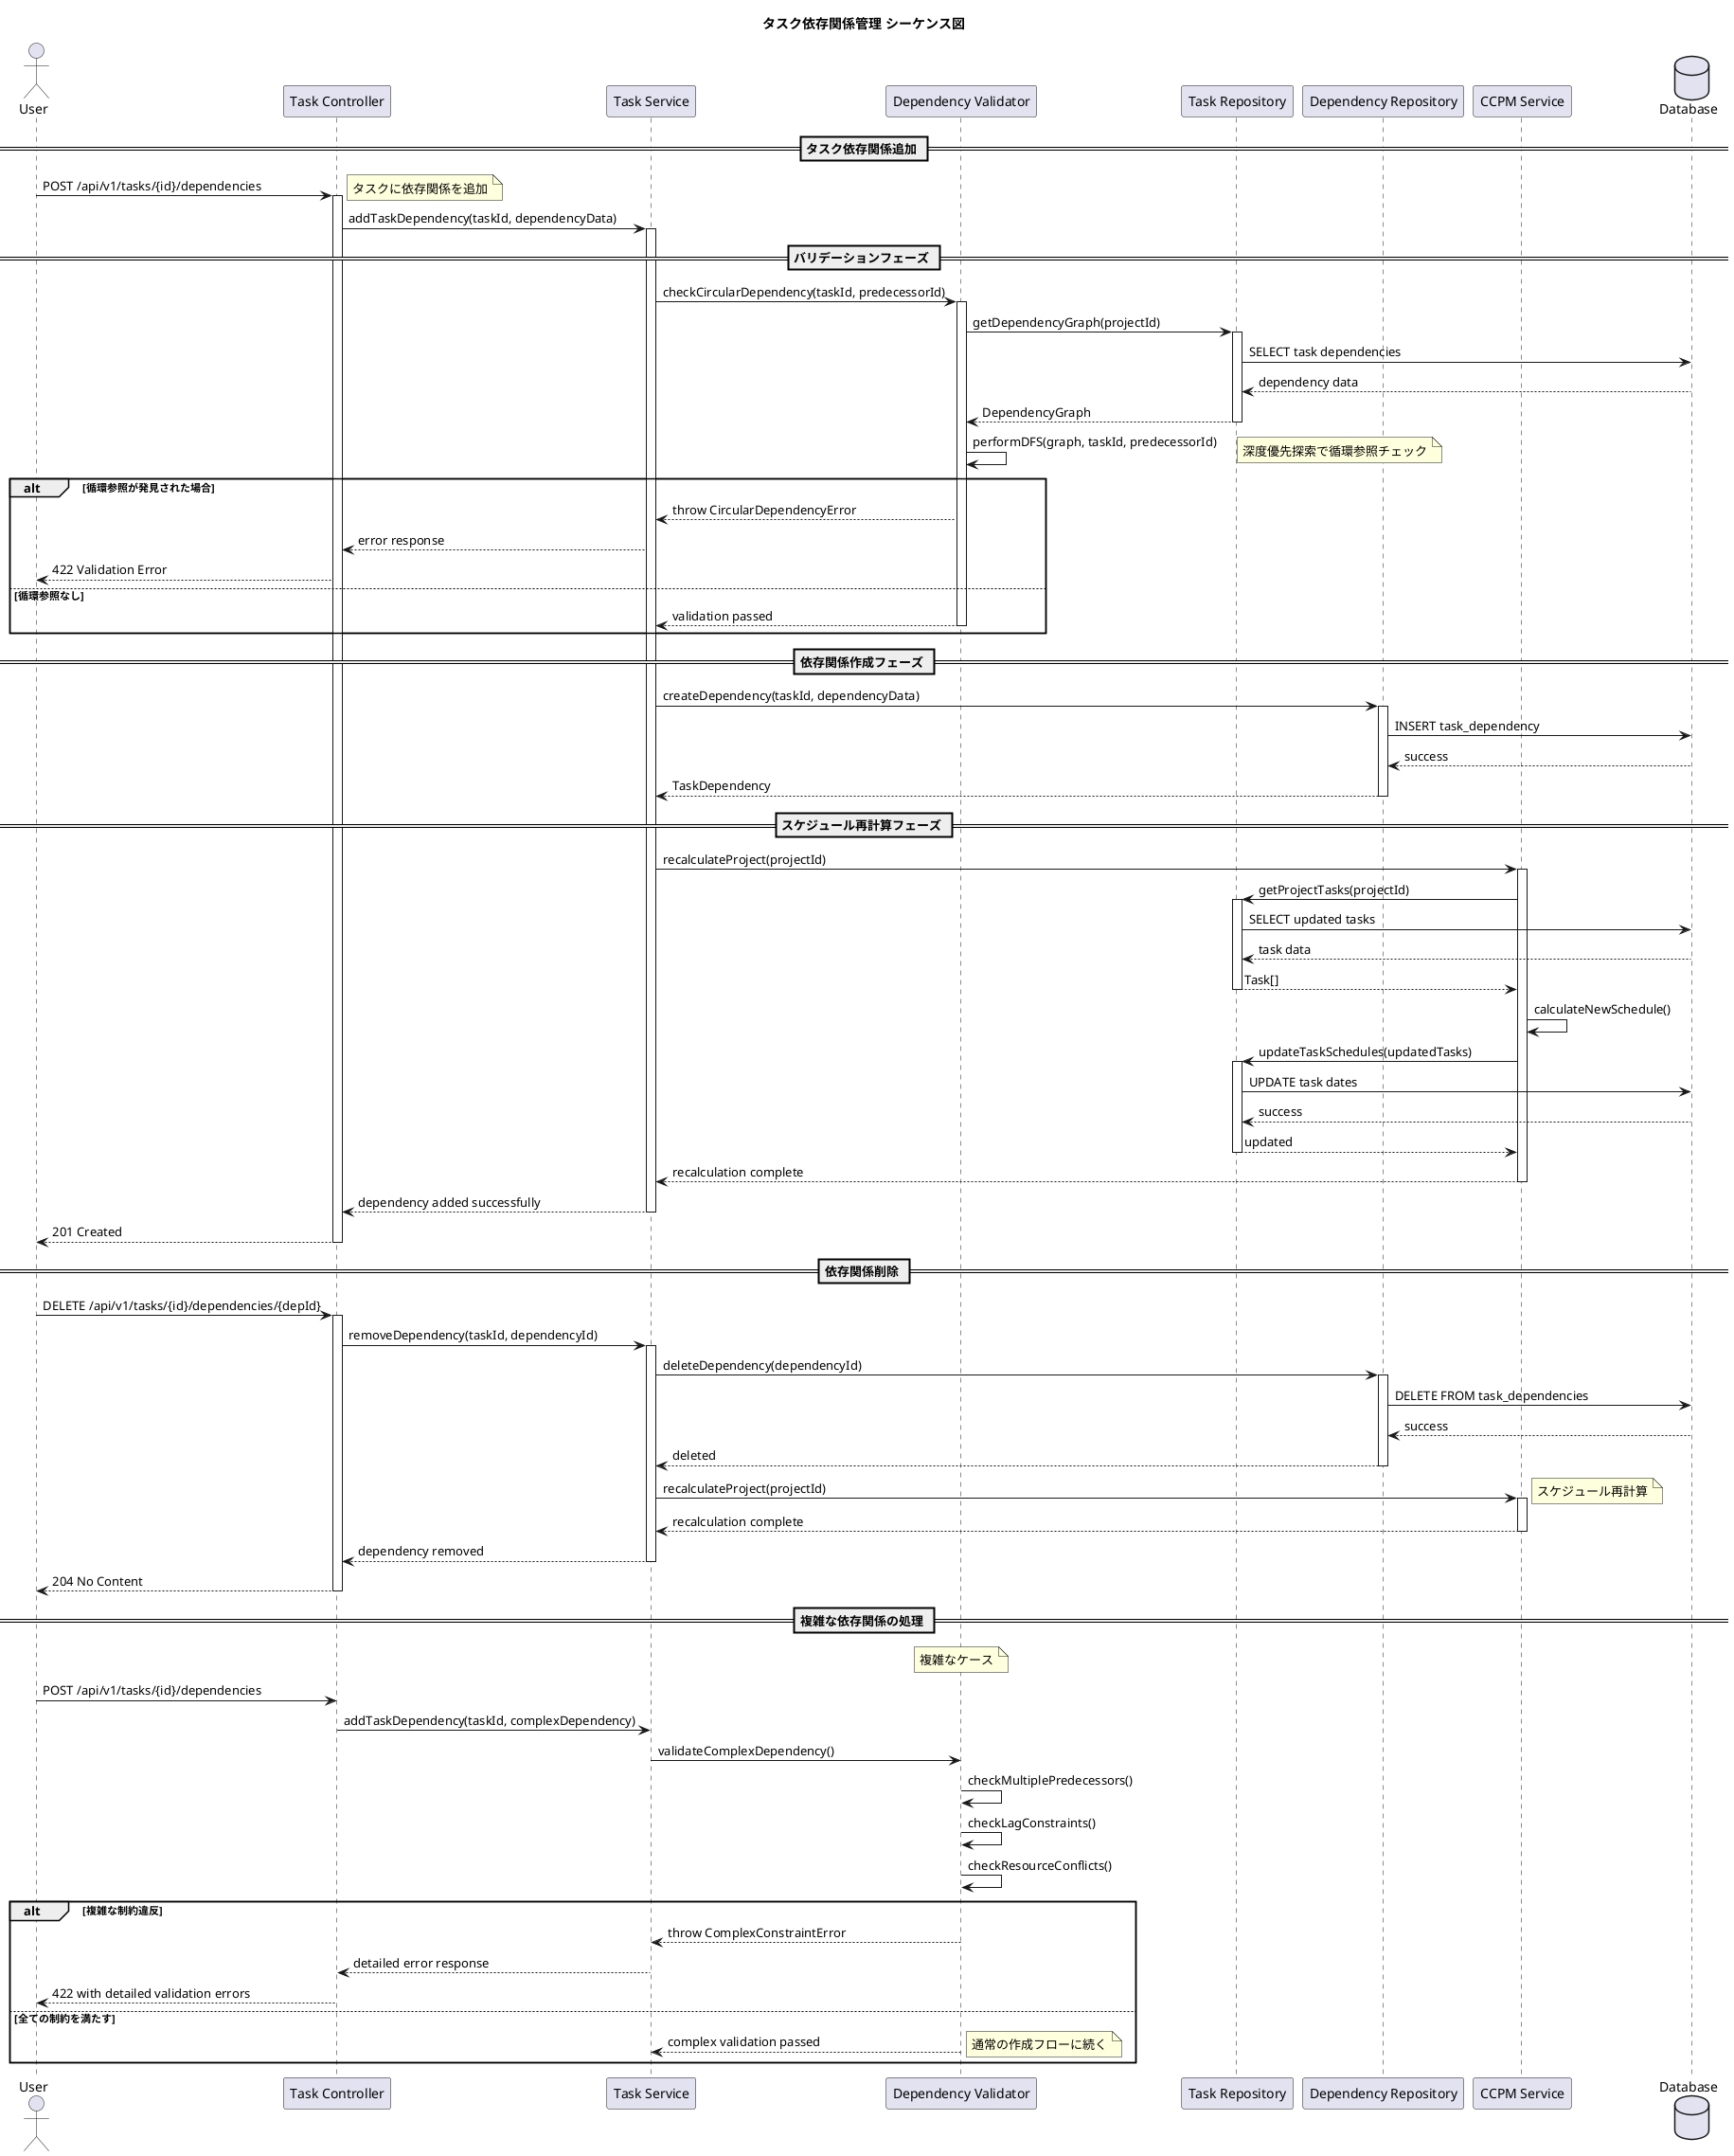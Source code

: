 @startuml Task Dependency Management
title タスク依存関係管理 シーケンス図

actor User
participant Controller as "Task Controller"
participant Service as "Task Service"
participant Validator as "Dependency Validator"
participant TaskRepo as "Task Repository"
participant DepRepo as "Dependency Repository"
participant CCPMService as "CCPM Service"
database Database

== タスク依存関係追加 ==
User -> Controller: POST /api/v1/tasks/{id}/dependencies
note right: タスクに依存関係を追加
activate Controller

Controller -> Service: addTaskDependency(taskId, dependencyData)
activate Service

== バリデーションフェーズ ==
Service -> Validator: checkCircularDependency(taskId, predecessorId)
activate Validator

Validator -> TaskRepo: getDependencyGraph(projectId)
activate TaskRepo
TaskRepo -> Database: SELECT task dependencies
Database --> TaskRepo: dependency data
TaskRepo --> Validator: DependencyGraph
deactivate TaskRepo

Validator -> Validator: performDFS(graph, taskId, predecessorId)
note right: 深度優先探索で循環参照チェック

alt 循環参照が発見された場合
    Validator --> Service: throw CircularDependencyError
    Service --> Controller: error response
    Controller --> User: 422 Validation Error
else 循環参照なし
    Validator --> Service: validation passed
    deactivate Validator
end

== 依存関係作成フェーズ ==
Service -> DepRepo: createDependency(taskId, dependencyData)
activate DepRepo
DepRepo -> Database: INSERT task_dependency
Database --> DepRepo: success
DepRepo --> Service: TaskDependency
deactivate DepRepo

== スケジュール再計算フェーズ ==
Service -> CCPMService: recalculateProject(projectId)
activate CCPMService

CCPMService -> TaskRepo: getProjectTasks(projectId)
activate TaskRepo
TaskRepo -> Database: SELECT updated tasks
Database --> TaskRepo: task data
TaskRepo --> CCPMService: Task[]
deactivate TaskRepo

CCPMService -> CCPMService: calculateNewSchedule()
CCPMService -> TaskRepo: updateTaskSchedules(updatedTasks)
activate TaskRepo
TaskRepo -> Database: UPDATE task dates
Database --> TaskRepo: success
TaskRepo --> CCPMService: updated
deactivate TaskRepo

CCPMService --> Service: recalculation complete
deactivate CCPMService

Service --> Controller: dependency added successfully
deactivate Service

Controller --> User: 201 Created
deactivate Controller

== 依存関係削除 ==
User -> Controller: DELETE /api/v1/tasks/{id}/dependencies/{depId}
activate Controller

Controller -> Service: removeDependency(taskId, dependencyId)
activate Service

Service -> DepRepo: deleteDependency(dependencyId)
activate DepRepo
DepRepo -> Database: DELETE FROM task_dependencies
Database --> DepRepo: success
DepRepo --> Service: deleted
deactivate DepRepo

Service -> CCPMService: recalculateProject(projectId)
activate CCPMService
note right: スケジュール再計算
CCPMService --> Service: recalculation complete
deactivate CCPMService

Service --> Controller: dependency removed
deactivate Service

Controller --> User: 204 No Content
deactivate Controller

== 複雑な依存関係の処理 ==
note over Validator: 複雑なケース
User -> Controller: POST /api/v1/tasks/{id}/dependencies
Controller -> Service: addTaskDependency(taskId, complexDependency)
Service -> Validator: validateComplexDependency()

Validator -> Validator: checkMultiplePredecessors()
Validator -> Validator: checkLagConstraints()
Validator -> Validator: checkResourceConflicts()

alt 複雑な制約違反
    Validator --> Service: throw ComplexConstraintError
    Service --> Controller: detailed error response
    Controller --> User: 422 with detailed validation errors
else 全ての制約を満たす
    Validator --> Service: complex validation passed
    note right: 通常の作成フローに続く
end

@enduml